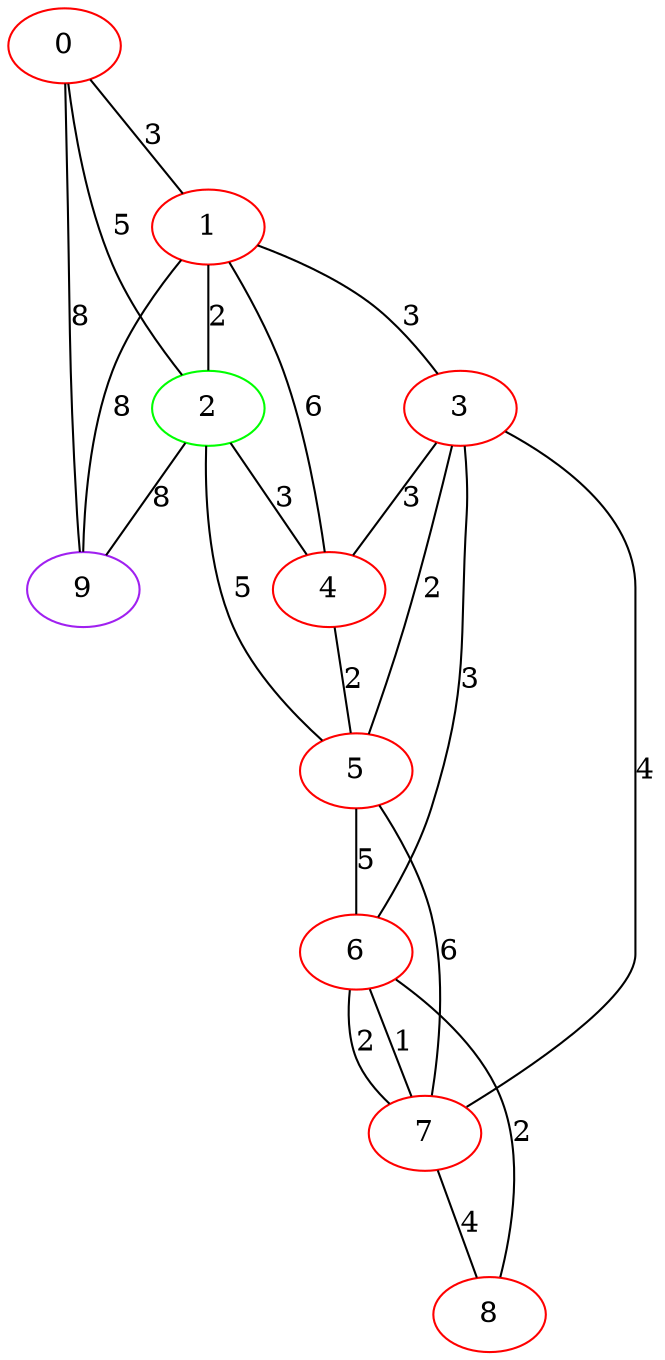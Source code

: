 graph "" {
0 [color=red, weight=1];
1 [color=red, weight=1];
2 [color=green, weight=2];
3 [color=red, weight=1];
4 [color=red, weight=1];
5 [color=red, weight=1];
6 [color=red, weight=1];
7 [color=red, weight=1];
8 [color=red, weight=1];
9 [color=purple, weight=4];
0 -- 1  [key=0, label=3];
0 -- 2  [key=0, label=5];
0 -- 9  [key=0, label=8];
1 -- 9  [key=0, label=8];
1 -- 2  [key=0, label=2];
1 -- 3  [key=0, label=3];
1 -- 4  [key=0, label=6];
2 -- 4  [key=0, label=3];
2 -- 5  [key=0, label=5];
2 -- 9  [key=0, label=8];
3 -- 4  [key=0, label=3];
3 -- 5  [key=0, label=2];
3 -- 6  [key=0, label=3];
3 -- 7  [key=0, label=4];
4 -- 5  [key=0, label=2];
5 -- 6  [key=0, label=5];
5 -- 7  [key=0, label=6];
6 -- 8  [key=0, label=2];
6 -- 7  [key=0, label=1];
6 -- 7  [key=1, label=2];
7 -- 8  [key=0, label=4];
}
